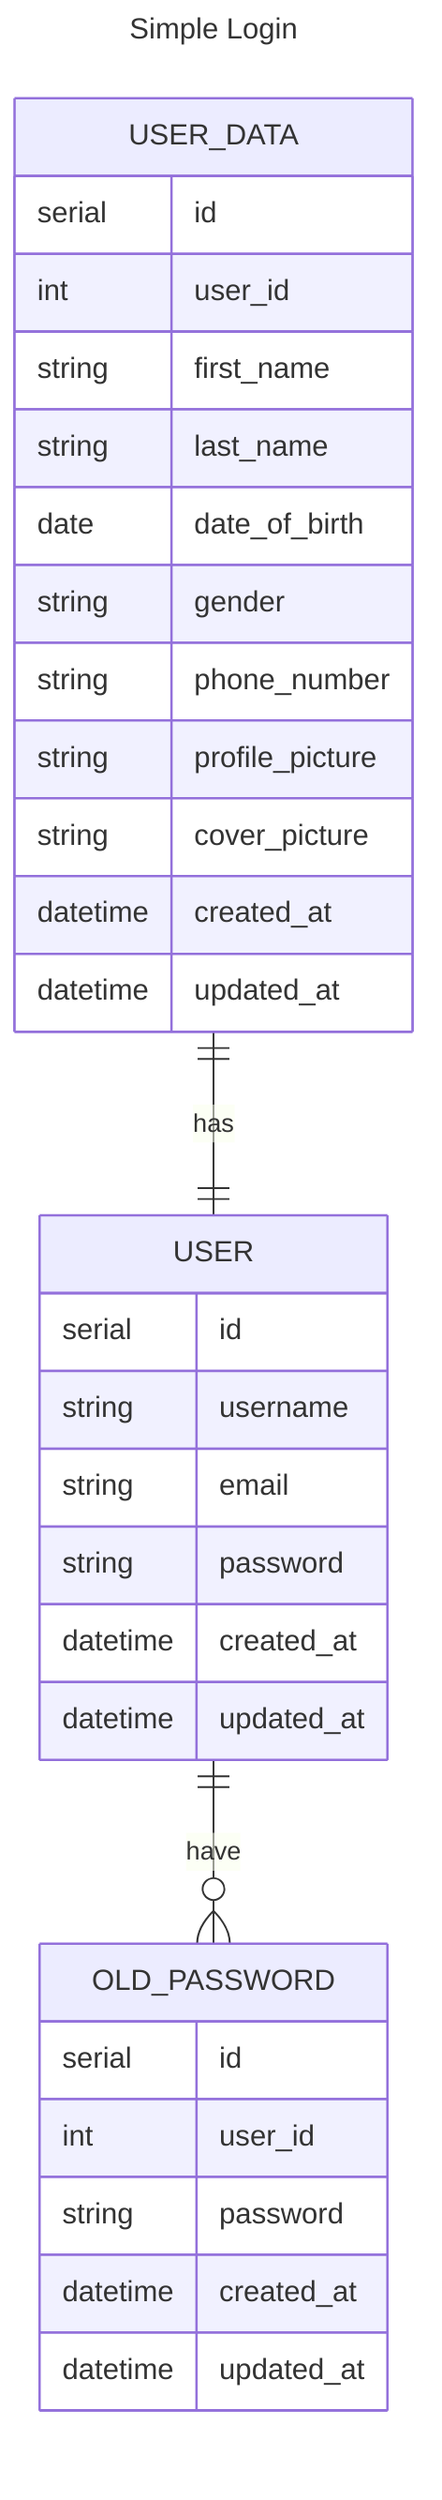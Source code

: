 ---
title: Simple Login
---
erDiagram
    USER_DATA ||--||USER : has
    USER ||--o{ OLD_PASSWORD : have

    USER_DATA {
        serial id
        int user_id
        string first_name
        string last_name
        date date_of_birth
        string gender
        string phone_number
        string profile_picture
        string cover_picture
        datetime created_at
        datetime updated_at
    }

    USER {
        serial id
        string username
        string email
        string password
        datetime created_at
        datetime updated_at
    }

    OLD_PASSWORD {
        serial id
        int user_id
        string password
        datetime created_at
        datetime updated_at
    }